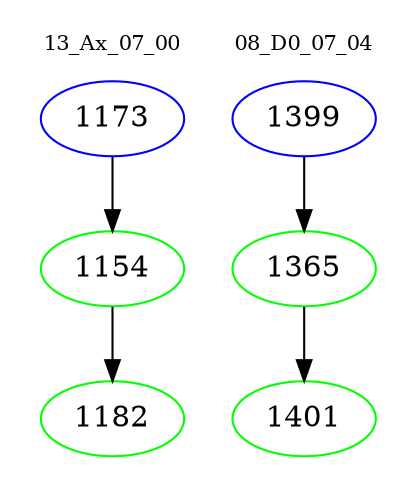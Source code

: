 digraph{
subgraph cluster_0 {
color = white
label = "13_Ax_07_00";
fontsize=10;
T0_1173 [label="1173", color="blue"]
T0_1173 -> T0_1154 [color="black"]
T0_1154 [label="1154", color="green"]
T0_1154 -> T0_1182 [color="black"]
T0_1182 [label="1182", color="green"]
}
subgraph cluster_1 {
color = white
label = "08_D0_07_04";
fontsize=10;
T1_1399 [label="1399", color="blue"]
T1_1399 -> T1_1365 [color="black"]
T1_1365 [label="1365", color="green"]
T1_1365 -> T1_1401 [color="black"]
T1_1401 [label="1401", color="green"]
}
}
